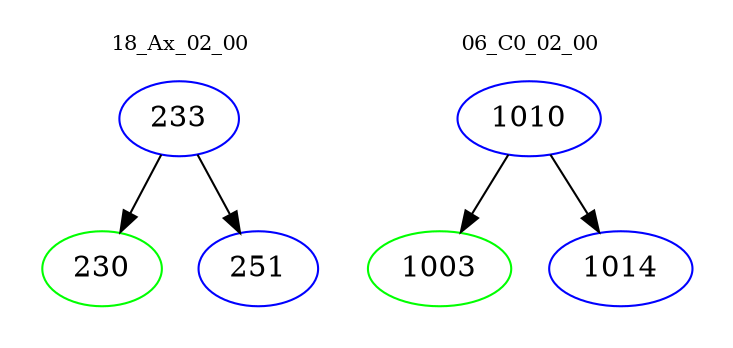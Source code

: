 digraph{
subgraph cluster_0 {
color = white
label = "18_Ax_02_00";
fontsize=10;
T0_233 [label="233", color="blue"]
T0_233 -> T0_230 [color="black"]
T0_230 [label="230", color="green"]
T0_233 -> T0_251 [color="black"]
T0_251 [label="251", color="blue"]
}
subgraph cluster_1 {
color = white
label = "06_C0_02_00";
fontsize=10;
T1_1010 [label="1010", color="blue"]
T1_1010 -> T1_1003 [color="black"]
T1_1003 [label="1003", color="green"]
T1_1010 -> T1_1014 [color="black"]
T1_1014 [label="1014", color="blue"]
}
}
